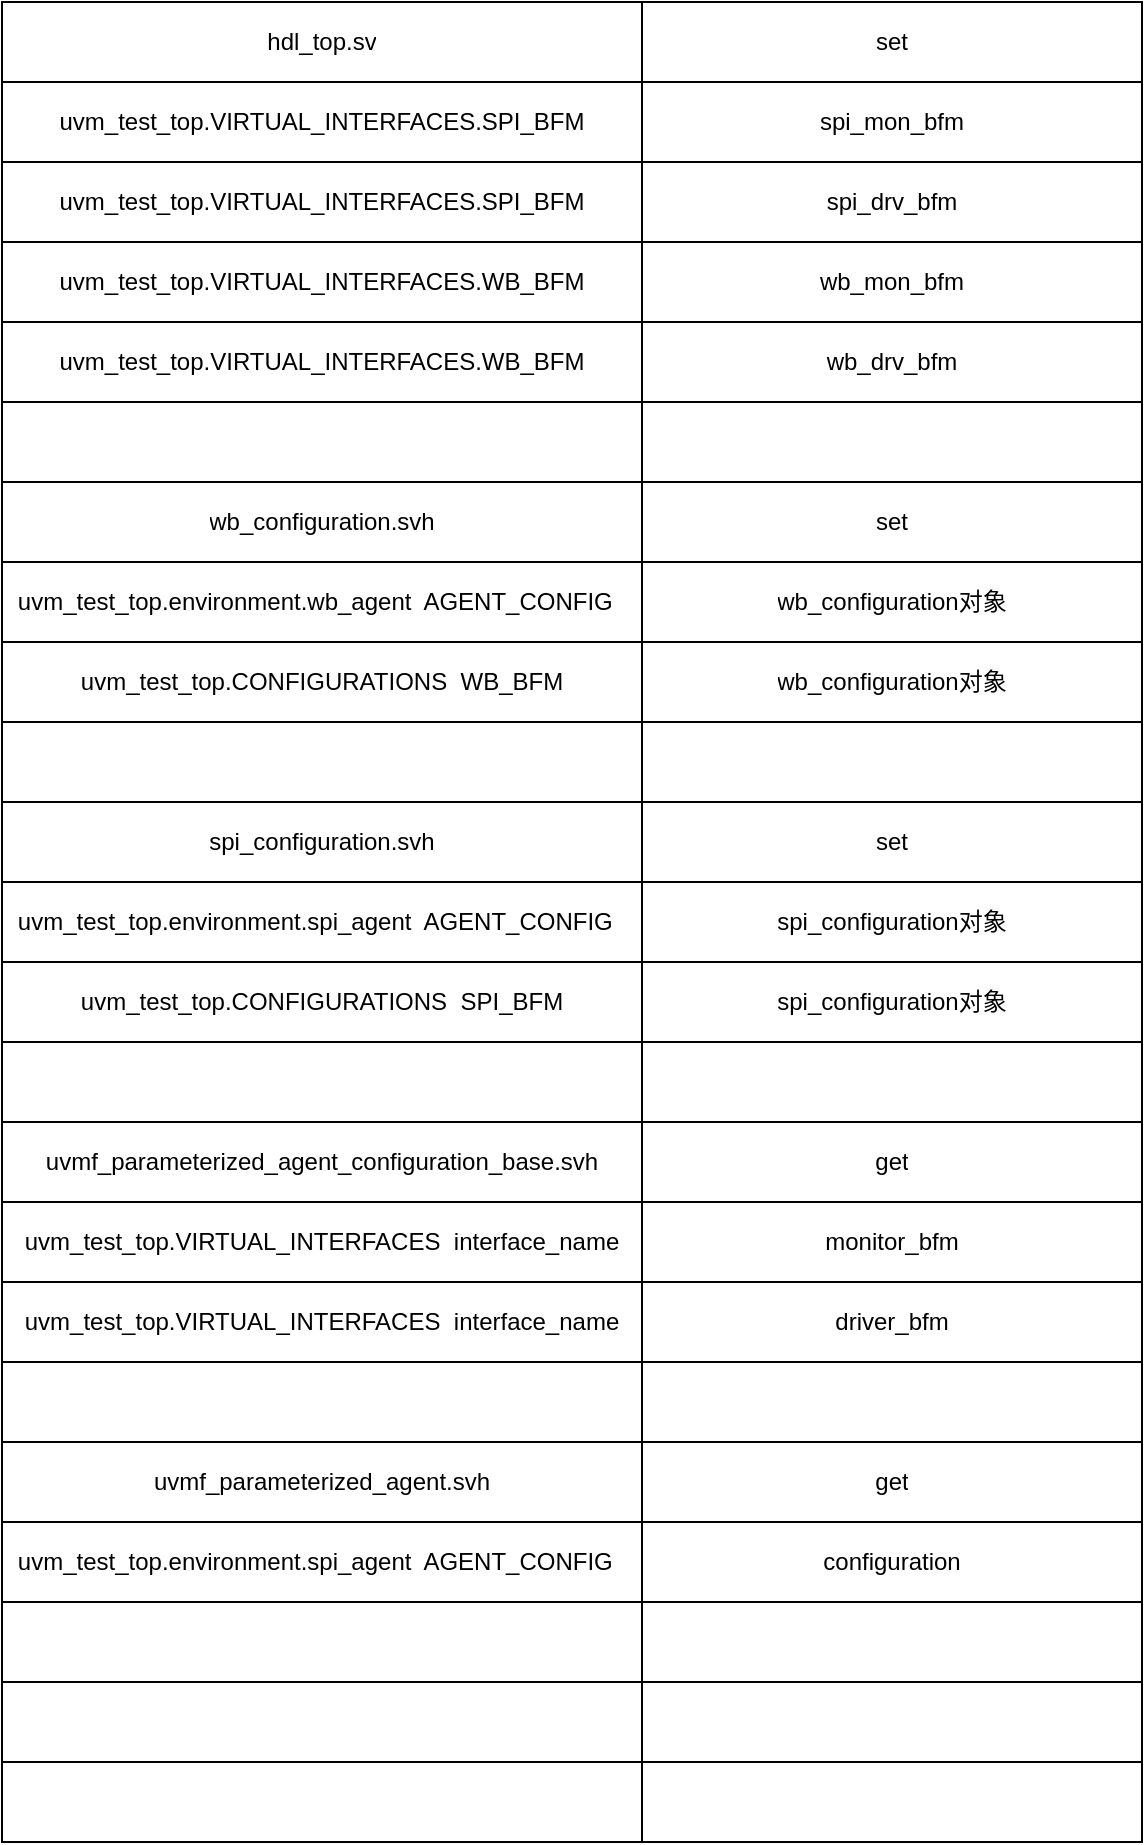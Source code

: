 <mxfile version="14.1.7" type="github">
  <diagram id="WSW8xZrhJjiLpJsR_UUB" name="第 1 页">
    <mxGraphModel dx="990" dy="1729" grid="1" gridSize="10" guides="1" tooltips="1" connect="1" arrows="1" fold="1" page="1" pageScale="1" pageWidth="827" pageHeight="1169" math="0" shadow="0">
      <root>
        <mxCell id="0" />
        <mxCell id="1" parent="0" />
        <mxCell id="j_vK4v9nBlvfzGYmeDym-2" value="" style="shape=table;html=1;whiteSpace=wrap;startSize=0;container=1;collapsible=0;childLayout=tableLayout;" vertex="1" parent="1">
          <mxGeometry x="80" y="-50" width="570" height="920" as="geometry" />
        </mxCell>
        <mxCell id="j_vK4v9nBlvfzGYmeDym-3" value="" style="shape=partialRectangle;html=1;whiteSpace=wrap;collapsible=0;dropTarget=0;pointerEvents=0;fillColor=none;top=0;left=0;bottom=0;right=0;points=[[0,0.5],[1,0.5]];portConstraint=eastwest;" vertex="1" parent="j_vK4v9nBlvfzGYmeDym-2">
          <mxGeometry width="570" height="40" as="geometry" />
        </mxCell>
        <mxCell id="j_vK4v9nBlvfzGYmeDym-4" value="hdl_top.sv" style="shape=partialRectangle;html=1;whiteSpace=wrap;connectable=0;overflow=hidden;fillColor=none;top=0;left=0;bottom=0;right=0;" vertex="1" parent="j_vK4v9nBlvfzGYmeDym-3">
          <mxGeometry width="320" height="40" as="geometry" />
        </mxCell>
        <mxCell id="j_vK4v9nBlvfzGYmeDym-5" value="set" style="shape=partialRectangle;html=1;whiteSpace=wrap;connectable=0;overflow=hidden;fillColor=none;top=0;left=0;bottom=0;right=0;" vertex="1" parent="j_vK4v9nBlvfzGYmeDym-3">
          <mxGeometry x="320" width="250" height="40" as="geometry" />
        </mxCell>
        <mxCell id="j_vK4v9nBlvfzGYmeDym-6" value="" style="shape=partialRectangle;html=1;whiteSpace=wrap;collapsible=0;dropTarget=0;pointerEvents=0;fillColor=none;top=0;left=0;bottom=0;right=0;points=[[0,0.5],[1,0.5]];portConstraint=eastwest;" vertex="1" parent="j_vK4v9nBlvfzGYmeDym-2">
          <mxGeometry y="40" width="570" height="40" as="geometry" />
        </mxCell>
        <mxCell id="j_vK4v9nBlvfzGYmeDym-7" value="" style="shape=partialRectangle;html=1;whiteSpace=wrap;connectable=0;overflow=hidden;fillColor=none;top=0;left=0;bottom=0;right=0;" vertex="1" parent="j_vK4v9nBlvfzGYmeDym-6">
          <mxGeometry width="320" height="40" as="geometry" />
        </mxCell>
        <mxCell id="j_vK4v9nBlvfzGYmeDym-8" value="" style="shape=partialRectangle;html=1;whiteSpace=wrap;connectable=0;overflow=hidden;fillColor=none;top=0;left=0;bottom=0;right=0;" vertex="1" parent="j_vK4v9nBlvfzGYmeDym-6">
          <mxGeometry x="320" width="250" height="40" as="geometry" />
        </mxCell>
        <mxCell id="j_vK4v9nBlvfzGYmeDym-9" value="" style="shape=partialRectangle;html=1;whiteSpace=wrap;collapsible=0;dropTarget=0;pointerEvents=0;fillColor=none;top=0;left=0;bottom=0;right=0;points=[[0,0.5],[1,0.5]];portConstraint=eastwest;" vertex="1" parent="j_vK4v9nBlvfzGYmeDym-2">
          <mxGeometry y="80" width="570" height="40" as="geometry" />
        </mxCell>
        <mxCell id="j_vK4v9nBlvfzGYmeDym-10" value="" style="shape=partialRectangle;html=1;whiteSpace=wrap;connectable=0;overflow=hidden;fillColor=none;top=0;left=0;bottom=0;right=0;" vertex="1" parent="j_vK4v9nBlvfzGYmeDym-9">
          <mxGeometry width="320" height="40" as="geometry" />
        </mxCell>
        <mxCell id="j_vK4v9nBlvfzGYmeDym-11" value="" style="shape=partialRectangle;html=1;whiteSpace=wrap;connectable=0;overflow=hidden;fillColor=none;top=0;left=0;bottom=0;right=0;" vertex="1" parent="j_vK4v9nBlvfzGYmeDym-9">
          <mxGeometry x="320" width="250" height="40" as="geometry" />
        </mxCell>
        <mxCell id="j_vK4v9nBlvfzGYmeDym-12" value="" style="shape=partialRectangle;html=1;whiteSpace=wrap;collapsible=0;dropTarget=0;pointerEvents=0;fillColor=none;top=0;left=0;bottom=0;right=0;points=[[0,0.5],[1,0.5]];portConstraint=eastwest;" vertex="1" parent="j_vK4v9nBlvfzGYmeDym-2">
          <mxGeometry y="120" width="570" height="40" as="geometry" />
        </mxCell>
        <mxCell id="j_vK4v9nBlvfzGYmeDym-13" value="" style="shape=partialRectangle;html=1;whiteSpace=wrap;connectable=0;overflow=hidden;fillColor=none;top=0;left=0;bottom=0;right=0;" vertex="1" parent="j_vK4v9nBlvfzGYmeDym-12">
          <mxGeometry width="320" height="40" as="geometry" />
        </mxCell>
        <mxCell id="j_vK4v9nBlvfzGYmeDym-14" value="" style="shape=partialRectangle;html=1;whiteSpace=wrap;connectable=0;overflow=hidden;fillColor=none;top=0;left=0;bottom=0;right=0;" vertex="1" parent="j_vK4v9nBlvfzGYmeDym-12">
          <mxGeometry x="320" width="250" height="40" as="geometry" />
        </mxCell>
        <mxCell id="j_vK4v9nBlvfzGYmeDym-15" value="" style="shape=partialRectangle;html=1;whiteSpace=wrap;collapsible=0;dropTarget=0;pointerEvents=0;fillColor=none;top=0;left=0;bottom=0;right=0;points=[[0,0.5],[1,0.5]];portConstraint=eastwest;" vertex="1" parent="j_vK4v9nBlvfzGYmeDym-2">
          <mxGeometry y="160" width="570" height="40" as="geometry" />
        </mxCell>
        <mxCell id="j_vK4v9nBlvfzGYmeDym-16" value="" style="shape=partialRectangle;html=1;whiteSpace=wrap;connectable=0;overflow=hidden;fillColor=none;top=0;left=0;bottom=0;right=0;" vertex="1" parent="j_vK4v9nBlvfzGYmeDym-15">
          <mxGeometry width="320" height="40" as="geometry" />
        </mxCell>
        <mxCell id="j_vK4v9nBlvfzGYmeDym-17" value="" style="shape=partialRectangle;html=1;whiteSpace=wrap;connectable=0;overflow=hidden;fillColor=none;top=0;left=0;bottom=0;right=0;" vertex="1" parent="j_vK4v9nBlvfzGYmeDym-15">
          <mxGeometry x="320" width="250" height="40" as="geometry" />
        </mxCell>
        <mxCell id="j_vK4v9nBlvfzGYmeDym-18" value="" style="shape=partialRectangle;html=1;whiteSpace=wrap;collapsible=0;dropTarget=0;pointerEvents=0;fillColor=none;top=0;left=0;bottom=0;right=0;points=[[0,0.5],[1,0.5]];portConstraint=eastwest;" vertex="1" parent="j_vK4v9nBlvfzGYmeDym-2">
          <mxGeometry y="200" width="570" height="40" as="geometry" />
        </mxCell>
        <mxCell id="j_vK4v9nBlvfzGYmeDym-19" value="" style="shape=partialRectangle;html=1;whiteSpace=wrap;connectable=0;overflow=hidden;fillColor=none;top=0;left=0;bottom=0;right=0;" vertex="1" parent="j_vK4v9nBlvfzGYmeDym-18">
          <mxGeometry width="320" height="40" as="geometry" />
        </mxCell>
        <mxCell id="j_vK4v9nBlvfzGYmeDym-20" value="" style="shape=partialRectangle;html=1;whiteSpace=wrap;connectable=0;overflow=hidden;fillColor=none;top=0;left=0;bottom=0;right=0;" vertex="1" parent="j_vK4v9nBlvfzGYmeDym-18">
          <mxGeometry x="320" width="250" height="40" as="geometry" />
        </mxCell>
        <mxCell id="j_vK4v9nBlvfzGYmeDym-21" value="" style="shape=partialRectangle;html=1;whiteSpace=wrap;collapsible=0;dropTarget=0;pointerEvents=0;fillColor=none;top=0;left=0;bottom=0;right=0;points=[[0,0.5],[1,0.5]];portConstraint=eastwest;" vertex="1" parent="j_vK4v9nBlvfzGYmeDym-2">
          <mxGeometry y="240" width="570" height="40" as="geometry" />
        </mxCell>
        <mxCell id="j_vK4v9nBlvfzGYmeDym-22" value="wb_configuration.svh" style="shape=partialRectangle;html=1;whiteSpace=wrap;connectable=0;overflow=hidden;fillColor=none;top=0;left=0;bottom=0;right=0;" vertex="1" parent="j_vK4v9nBlvfzGYmeDym-21">
          <mxGeometry width="320" height="40" as="geometry" />
        </mxCell>
        <mxCell id="j_vK4v9nBlvfzGYmeDym-23" value="set" style="shape=partialRectangle;html=1;whiteSpace=wrap;connectable=0;overflow=hidden;fillColor=none;top=0;left=0;bottom=0;right=0;" vertex="1" parent="j_vK4v9nBlvfzGYmeDym-21">
          <mxGeometry x="320" width="250" height="40" as="geometry" />
        </mxCell>
        <mxCell id="j_vK4v9nBlvfzGYmeDym-24" value="" style="shape=partialRectangle;html=1;whiteSpace=wrap;collapsible=0;dropTarget=0;pointerEvents=0;fillColor=none;top=0;left=0;bottom=0;right=0;points=[[0,0.5],[1,0.5]];portConstraint=eastwest;" vertex="1" parent="j_vK4v9nBlvfzGYmeDym-2">
          <mxGeometry y="280" width="570" height="40" as="geometry" />
        </mxCell>
        <mxCell id="j_vK4v9nBlvfzGYmeDym-25" value="uvm_test_top.environment.wb_agent&amp;nbsp; AGENT_CONFIG&amp;nbsp;&amp;nbsp;" style="shape=partialRectangle;html=1;whiteSpace=wrap;connectable=0;overflow=hidden;fillColor=none;top=0;left=0;bottom=0;right=0;" vertex="1" parent="j_vK4v9nBlvfzGYmeDym-24">
          <mxGeometry width="320" height="40" as="geometry" />
        </mxCell>
        <mxCell id="j_vK4v9nBlvfzGYmeDym-26" value="wb_configuration对象" style="shape=partialRectangle;html=1;whiteSpace=wrap;connectable=0;overflow=hidden;fillColor=none;top=0;left=0;bottom=0;right=0;" vertex="1" parent="j_vK4v9nBlvfzGYmeDym-24">
          <mxGeometry x="320" width="250" height="40" as="geometry" />
        </mxCell>
        <mxCell id="j_vK4v9nBlvfzGYmeDym-27" value="" style="shape=partialRectangle;html=1;whiteSpace=wrap;collapsible=0;dropTarget=0;pointerEvents=0;fillColor=none;top=0;left=0;bottom=0;right=0;points=[[0,0.5],[1,0.5]];portConstraint=eastwest;" vertex="1" parent="j_vK4v9nBlvfzGYmeDym-2">
          <mxGeometry y="320" width="570" height="40" as="geometry" />
        </mxCell>
        <mxCell id="j_vK4v9nBlvfzGYmeDym-28" value="uvm_test_top.CONFIGURATIONS&amp;nbsp; WB_BFM" style="shape=partialRectangle;html=1;whiteSpace=wrap;connectable=0;overflow=hidden;fillColor=none;top=0;left=0;bottom=0;right=0;" vertex="1" parent="j_vK4v9nBlvfzGYmeDym-27">
          <mxGeometry width="320" height="40" as="geometry" />
        </mxCell>
        <mxCell id="j_vK4v9nBlvfzGYmeDym-29" value="&lt;span&gt;wb_configuration对象&lt;/span&gt;" style="shape=partialRectangle;html=1;whiteSpace=wrap;connectable=0;overflow=hidden;fillColor=none;top=0;left=0;bottom=0;right=0;" vertex="1" parent="j_vK4v9nBlvfzGYmeDym-27">
          <mxGeometry x="320" width="250" height="40" as="geometry" />
        </mxCell>
        <mxCell id="j_vK4v9nBlvfzGYmeDym-30" value="" style="shape=partialRectangle;html=1;whiteSpace=wrap;collapsible=0;dropTarget=0;pointerEvents=0;fillColor=none;top=0;left=0;bottom=0;right=0;points=[[0,0.5],[1,0.5]];portConstraint=eastwest;" vertex="1" parent="j_vK4v9nBlvfzGYmeDym-2">
          <mxGeometry y="360" width="570" height="40" as="geometry" />
        </mxCell>
        <mxCell id="j_vK4v9nBlvfzGYmeDym-31" value="" style="shape=partialRectangle;html=1;whiteSpace=wrap;connectable=0;overflow=hidden;fillColor=none;top=0;left=0;bottom=0;right=0;" vertex="1" parent="j_vK4v9nBlvfzGYmeDym-30">
          <mxGeometry width="320" height="40" as="geometry" />
        </mxCell>
        <mxCell id="j_vK4v9nBlvfzGYmeDym-32" value="" style="shape=partialRectangle;html=1;whiteSpace=wrap;connectable=0;overflow=hidden;fillColor=none;top=0;left=0;bottom=0;right=0;" vertex="1" parent="j_vK4v9nBlvfzGYmeDym-30">
          <mxGeometry x="320" width="250" height="40" as="geometry" />
        </mxCell>
        <mxCell id="j_vK4v9nBlvfzGYmeDym-33" value="" style="shape=partialRectangle;html=1;whiteSpace=wrap;collapsible=0;dropTarget=0;pointerEvents=0;fillColor=none;top=0;left=0;bottom=0;right=0;points=[[0,0.5],[1,0.5]];portConstraint=eastwest;" vertex="1" parent="j_vK4v9nBlvfzGYmeDym-2">
          <mxGeometry y="400" width="570" height="40" as="geometry" />
        </mxCell>
        <mxCell id="j_vK4v9nBlvfzGYmeDym-34" value="" style="shape=partialRectangle;html=1;whiteSpace=wrap;connectable=0;overflow=hidden;fillColor=none;top=0;left=0;bottom=0;right=0;" vertex="1" parent="j_vK4v9nBlvfzGYmeDym-33">
          <mxGeometry width="320" height="40" as="geometry" />
        </mxCell>
        <mxCell id="j_vK4v9nBlvfzGYmeDym-35" value="" style="shape=partialRectangle;html=1;whiteSpace=wrap;connectable=0;overflow=hidden;fillColor=none;top=0;left=0;bottom=0;right=0;" vertex="1" parent="j_vK4v9nBlvfzGYmeDym-33">
          <mxGeometry x="320" width="250" height="40" as="geometry" />
        </mxCell>
        <mxCell id="j_vK4v9nBlvfzGYmeDym-36" value="" style="shape=partialRectangle;html=1;whiteSpace=wrap;collapsible=0;dropTarget=0;pointerEvents=0;fillColor=none;top=0;left=0;bottom=0;right=0;points=[[0,0.5],[1,0.5]];portConstraint=eastwest;" vertex="1" parent="j_vK4v9nBlvfzGYmeDym-2">
          <mxGeometry y="440" width="570" height="40" as="geometry" />
        </mxCell>
        <mxCell id="j_vK4v9nBlvfzGYmeDym-37" value="" style="shape=partialRectangle;html=1;whiteSpace=wrap;connectable=0;overflow=hidden;fillColor=none;top=0;left=0;bottom=0;right=0;" vertex="1" parent="j_vK4v9nBlvfzGYmeDym-36">
          <mxGeometry width="320" height="40" as="geometry" />
        </mxCell>
        <mxCell id="j_vK4v9nBlvfzGYmeDym-38" value="" style="shape=partialRectangle;html=1;whiteSpace=wrap;connectable=0;overflow=hidden;fillColor=none;top=0;left=0;bottom=0;right=0;" vertex="1" parent="j_vK4v9nBlvfzGYmeDym-36">
          <mxGeometry x="320" width="250" height="40" as="geometry" />
        </mxCell>
        <mxCell id="j_vK4v9nBlvfzGYmeDym-39" value="" style="shape=partialRectangle;html=1;whiteSpace=wrap;collapsible=0;dropTarget=0;pointerEvents=0;fillColor=none;top=0;left=0;bottom=0;right=0;points=[[0,0.5],[1,0.5]];portConstraint=eastwest;" vertex="1" parent="j_vK4v9nBlvfzGYmeDym-2">
          <mxGeometry y="480" width="570" height="40" as="geometry" />
        </mxCell>
        <mxCell id="j_vK4v9nBlvfzGYmeDym-40" value="" style="shape=partialRectangle;html=1;whiteSpace=wrap;connectable=0;overflow=hidden;fillColor=none;top=0;left=0;bottom=0;right=0;" vertex="1" parent="j_vK4v9nBlvfzGYmeDym-39">
          <mxGeometry width="320" height="40" as="geometry" />
        </mxCell>
        <mxCell id="j_vK4v9nBlvfzGYmeDym-41" value="" style="shape=partialRectangle;html=1;whiteSpace=wrap;connectable=0;overflow=hidden;fillColor=none;top=0;left=0;bottom=0;right=0;" vertex="1" parent="j_vK4v9nBlvfzGYmeDym-39">
          <mxGeometry x="320" width="250" height="40" as="geometry" />
        </mxCell>
        <mxCell id="j_vK4v9nBlvfzGYmeDym-42" value="" style="shape=partialRectangle;html=1;whiteSpace=wrap;collapsible=0;dropTarget=0;pointerEvents=0;fillColor=none;top=0;left=0;bottom=0;right=0;points=[[0,0.5],[1,0.5]];portConstraint=eastwest;" vertex="1" parent="j_vK4v9nBlvfzGYmeDym-2">
          <mxGeometry y="520" width="570" height="40" as="geometry" />
        </mxCell>
        <mxCell id="j_vK4v9nBlvfzGYmeDym-43" value="" style="shape=partialRectangle;html=1;whiteSpace=wrap;connectable=0;overflow=hidden;fillColor=none;top=0;left=0;bottom=0;right=0;" vertex="1" parent="j_vK4v9nBlvfzGYmeDym-42">
          <mxGeometry width="320" height="40" as="geometry" />
        </mxCell>
        <mxCell id="j_vK4v9nBlvfzGYmeDym-44" value="" style="shape=partialRectangle;html=1;whiteSpace=wrap;connectable=0;overflow=hidden;fillColor=none;top=0;left=0;bottom=0;right=0;" vertex="1" parent="j_vK4v9nBlvfzGYmeDym-42">
          <mxGeometry x="320" width="250" height="40" as="geometry" />
        </mxCell>
        <mxCell id="j_vK4v9nBlvfzGYmeDym-45" value="" style="shape=partialRectangle;html=1;whiteSpace=wrap;collapsible=0;dropTarget=0;pointerEvents=0;fillColor=none;top=0;left=0;bottom=0;right=0;points=[[0,0.5],[1,0.5]];portConstraint=eastwest;" vertex="1" parent="j_vK4v9nBlvfzGYmeDym-2">
          <mxGeometry y="560" width="570" height="40" as="geometry" />
        </mxCell>
        <mxCell id="j_vK4v9nBlvfzGYmeDym-46" value="" style="shape=partialRectangle;html=1;whiteSpace=wrap;connectable=0;overflow=hidden;fillColor=none;top=0;left=0;bottom=0;right=0;" vertex="1" parent="j_vK4v9nBlvfzGYmeDym-45">
          <mxGeometry width="320" height="40" as="geometry" />
        </mxCell>
        <mxCell id="j_vK4v9nBlvfzGYmeDym-47" value="" style="shape=partialRectangle;html=1;whiteSpace=wrap;connectable=0;overflow=hidden;fillColor=none;top=0;left=0;bottom=0;right=0;" vertex="1" parent="j_vK4v9nBlvfzGYmeDym-45">
          <mxGeometry x="320" width="250" height="40" as="geometry" />
        </mxCell>
        <mxCell id="j_vK4v9nBlvfzGYmeDym-48" value="" style="shape=partialRectangle;html=1;whiteSpace=wrap;collapsible=0;dropTarget=0;pointerEvents=0;fillColor=none;top=0;left=0;bottom=0;right=0;points=[[0,0.5],[1,0.5]];portConstraint=eastwest;" vertex="1" parent="j_vK4v9nBlvfzGYmeDym-2">
          <mxGeometry y="600" width="570" height="40" as="geometry" />
        </mxCell>
        <mxCell id="j_vK4v9nBlvfzGYmeDym-49" value="" style="shape=partialRectangle;html=1;whiteSpace=wrap;connectable=0;overflow=hidden;fillColor=none;top=0;left=0;bottom=0;right=0;" vertex="1" parent="j_vK4v9nBlvfzGYmeDym-48">
          <mxGeometry width="320" height="40" as="geometry" />
        </mxCell>
        <mxCell id="j_vK4v9nBlvfzGYmeDym-50" value="" style="shape=partialRectangle;html=1;whiteSpace=wrap;connectable=0;overflow=hidden;fillColor=none;top=0;left=0;bottom=0;right=0;" vertex="1" parent="j_vK4v9nBlvfzGYmeDym-48">
          <mxGeometry x="320" width="250" height="40" as="geometry" />
        </mxCell>
        <mxCell id="j_vK4v9nBlvfzGYmeDym-51" value="" style="shape=partialRectangle;html=1;whiteSpace=wrap;collapsible=0;dropTarget=0;pointerEvents=0;fillColor=none;top=0;left=0;bottom=0;right=0;points=[[0,0.5],[1,0.5]];portConstraint=eastwest;" vertex="1" parent="j_vK4v9nBlvfzGYmeDym-2">
          <mxGeometry y="640" width="570" height="40" as="geometry" />
        </mxCell>
        <mxCell id="j_vK4v9nBlvfzGYmeDym-52" value="" style="shape=partialRectangle;html=1;whiteSpace=wrap;connectable=0;overflow=hidden;fillColor=none;top=0;left=0;bottom=0;right=0;" vertex="1" parent="j_vK4v9nBlvfzGYmeDym-51">
          <mxGeometry width="320" height="40" as="geometry" />
        </mxCell>
        <mxCell id="j_vK4v9nBlvfzGYmeDym-53" value="" style="shape=partialRectangle;html=1;whiteSpace=wrap;connectable=0;overflow=hidden;fillColor=none;top=0;left=0;bottom=0;right=0;" vertex="1" parent="j_vK4v9nBlvfzGYmeDym-51">
          <mxGeometry x="320" width="250" height="40" as="geometry" />
        </mxCell>
        <mxCell id="j_vK4v9nBlvfzGYmeDym-70" value="" style="shape=partialRectangle;html=1;whiteSpace=wrap;collapsible=0;dropTarget=0;pointerEvents=0;fillColor=none;top=0;left=0;bottom=0;right=0;points=[[0,0.5],[1,0.5]];portConstraint=eastwest;" vertex="1" parent="j_vK4v9nBlvfzGYmeDym-2">
          <mxGeometry y="680" width="570" height="40" as="geometry" />
        </mxCell>
        <mxCell id="j_vK4v9nBlvfzGYmeDym-71" value="" style="shape=partialRectangle;html=1;whiteSpace=wrap;connectable=0;overflow=hidden;fillColor=none;top=0;left=0;bottom=0;right=0;" vertex="1" parent="j_vK4v9nBlvfzGYmeDym-70">
          <mxGeometry width="320" height="40" as="geometry" />
        </mxCell>
        <mxCell id="j_vK4v9nBlvfzGYmeDym-72" value="" style="shape=partialRectangle;html=1;whiteSpace=wrap;connectable=0;overflow=hidden;fillColor=none;top=0;left=0;bottom=0;right=0;" vertex="1" parent="j_vK4v9nBlvfzGYmeDym-70">
          <mxGeometry x="320" width="250" height="40" as="geometry" />
        </mxCell>
        <mxCell id="j_vK4v9nBlvfzGYmeDym-85" value="" style="shape=partialRectangle;html=1;whiteSpace=wrap;collapsible=0;dropTarget=0;pointerEvents=0;fillColor=none;top=0;left=0;bottom=0;right=0;points=[[0,0.5],[1,0.5]];portConstraint=eastwest;" vertex="1" parent="j_vK4v9nBlvfzGYmeDym-2">
          <mxGeometry y="720" width="570" height="40" as="geometry" />
        </mxCell>
        <mxCell id="j_vK4v9nBlvfzGYmeDym-86" value="uvmf_parameterized_agent.svh" style="shape=partialRectangle;html=1;whiteSpace=wrap;connectable=0;overflow=hidden;fillColor=none;top=0;left=0;bottom=0;right=0;" vertex="1" parent="j_vK4v9nBlvfzGYmeDym-85">
          <mxGeometry width="320" height="40" as="geometry" />
        </mxCell>
        <mxCell id="j_vK4v9nBlvfzGYmeDym-87" value="get" style="shape=partialRectangle;html=1;whiteSpace=wrap;connectable=0;overflow=hidden;fillColor=none;top=0;left=0;bottom=0;right=0;" vertex="1" parent="j_vK4v9nBlvfzGYmeDym-85">
          <mxGeometry x="320" width="250" height="40" as="geometry" />
        </mxCell>
        <mxCell id="j_vK4v9nBlvfzGYmeDym-88" value="" style="shape=partialRectangle;html=1;whiteSpace=wrap;collapsible=0;dropTarget=0;pointerEvents=0;fillColor=none;top=0;left=0;bottom=0;right=0;points=[[0,0.5],[1,0.5]];portConstraint=eastwest;" vertex="1" parent="j_vK4v9nBlvfzGYmeDym-2">
          <mxGeometry y="760" width="570" height="40" as="geometry" />
        </mxCell>
        <mxCell id="j_vK4v9nBlvfzGYmeDym-89" value="&lt;span&gt;uvm_test_top.environment.spi_agent&amp;nbsp; AGENT_CONFIG&amp;nbsp;&amp;nbsp;&lt;/span&gt;" style="shape=partialRectangle;html=1;whiteSpace=wrap;connectable=0;overflow=hidden;fillColor=none;top=0;left=0;bottom=0;right=0;" vertex="1" parent="j_vK4v9nBlvfzGYmeDym-88">
          <mxGeometry width="320" height="40" as="geometry" />
        </mxCell>
        <mxCell id="j_vK4v9nBlvfzGYmeDym-90" value="configuration" style="shape=partialRectangle;html=1;whiteSpace=wrap;connectable=0;overflow=hidden;fillColor=none;top=0;left=0;bottom=0;right=0;" vertex="1" parent="j_vK4v9nBlvfzGYmeDym-88">
          <mxGeometry x="320" width="250" height="40" as="geometry" />
        </mxCell>
        <mxCell id="j_vK4v9nBlvfzGYmeDym-91" value="" style="shape=partialRectangle;html=1;whiteSpace=wrap;collapsible=0;dropTarget=0;pointerEvents=0;fillColor=none;top=0;left=0;bottom=0;right=0;points=[[0,0.5],[1,0.5]];portConstraint=eastwest;" vertex="1" parent="j_vK4v9nBlvfzGYmeDym-2">
          <mxGeometry y="800" width="570" height="40" as="geometry" />
        </mxCell>
        <mxCell id="j_vK4v9nBlvfzGYmeDym-92" value="" style="shape=partialRectangle;html=1;whiteSpace=wrap;connectable=0;overflow=hidden;fillColor=none;top=0;left=0;bottom=0;right=0;" vertex="1" parent="j_vK4v9nBlvfzGYmeDym-91">
          <mxGeometry width="320" height="40" as="geometry" />
        </mxCell>
        <mxCell id="j_vK4v9nBlvfzGYmeDym-93" value="" style="shape=partialRectangle;html=1;whiteSpace=wrap;connectable=0;overflow=hidden;fillColor=none;top=0;left=0;bottom=0;right=0;" vertex="1" parent="j_vK4v9nBlvfzGYmeDym-91">
          <mxGeometry x="320" width="250" height="40" as="geometry" />
        </mxCell>
        <mxCell id="j_vK4v9nBlvfzGYmeDym-94" value="" style="shape=partialRectangle;html=1;whiteSpace=wrap;collapsible=0;dropTarget=0;pointerEvents=0;fillColor=none;top=0;left=0;bottom=0;right=0;points=[[0,0.5],[1,0.5]];portConstraint=eastwest;" vertex="1" parent="j_vK4v9nBlvfzGYmeDym-2">
          <mxGeometry y="840" width="570" height="40" as="geometry" />
        </mxCell>
        <mxCell id="j_vK4v9nBlvfzGYmeDym-95" value="" style="shape=partialRectangle;html=1;whiteSpace=wrap;connectable=0;overflow=hidden;fillColor=none;top=0;left=0;bottom=0;right=0;" vertex="1" parent="j_vK4v9nBlvfzGYmeDym-94">
          <mxGeometry width="320" height="40" as="geometry" />
        </mxCell>
        <mxCell id="j_vK4v9nBlvfzGYmeDym-96" value="" style="shape=partialRectangle;html=1;whiteSpace=wrap;connectable=0;overflow=hidden;fillColor=none;top=0;left=0;bottom=0;right=0;" vertex="1" parent="j_vK4v9nBlvfzGYmeDym-94">
          <mxGeometry x="320" width="250" height="40" as="geometry" />
        </mxCell>
        <mxCell id="j_vK4v9nBlvfzGYmeDym-97" value="" style="shape=partialRectangle;html=1;whiteSpace=wrap;collapsible=0;dropTarget=0;pointerEvents=0;fillColor=none;top=0;left=0;bottom=0;right=0;points=[[0,0.5],[1,0.5]];portConstraint=eastwest;" vertex="1" parent="j_vK4v9nBlvfzGYmeDym-2">
          <mxGeometry y="880" width="570" height="40" as="geometry" />
        </mxCell>
        <mxCell id="j_vK4v9nBlvfzGYmeDym-98" value="" style="shape=partialRectangle;html=1;whiteSpace=wrap;connectable=0;overflow=hidden;fillColor=none;top=0;left=0;bottom=0;right=0;" vertex="1" parent="j_vK4v9nBlvfzGYmeDym-97">
          <mxGeometry width="320" height="40" as="geometry" />
        </mxCell>
        <mxCell id="j_vK4v9nBlvfzGYmeDym-99" value="" style="shape=partialRectangle;html=1;whiteSpace=wrap;connectable=0;overflow=hidden;fillColor=none;top=0;left=0;bottom=0;right=0;" vertex="1" parent="j_vK4v9nBlvfzGYmeDym-97">
          <mxGeometry x="320" width="250" height="40" as="geometry" />
        </mxCell>
        <mxCell id="j_vK4v9nBlvfzGYmeDym-56" value="uvm_test_top.VIRTUAL_INTERFACES.SPI_BFM" style="shape=partialRectangle;html=1;whiteSpace=wrap;connectable=0;overflow=hidden;fillColor=none;top=0;left=0;bottom=0;right=0;" vertex="1" parent="1">
          <mxGeometry x="80" y="-10" width="320" height="40" as="geometry" />
        </mxCell>
        <mxCell id="j_vK4v9nBlvfzGYmeDym-57" value="spi_mon_bfm" style="shape=partialRectangle;html=1;whiteSpace=wrap;connectable=0;overflow=hidden;fillColor=none;top=0;left=0;bottom=0;right=0;" vertex="1" parent="1">
          <mxGeometry x="400" y="-10" width="250" height="40" as="geometry" />
        </mxCell>
        <mxCell id="j_vK4v9nBlvfzGYmeDym-58" value="&lt;span&gt;uvm_test_top.VIRTUAL_INTERFACES.SPI_BFM&lt;/span&gt;" style="shape=partialRectangle;html=1;whiteSpace=wrap;connectable=0;overflow=hidden;fillColor=none;top=0;left=0;bottom=0;right=0;" vertex="1" parent="1">
          <mxGeometry x="80" y="30" width="320" height="40" as="geometry" />
        </mxCell>
        <mxCell id="j_vK4v9nBlvfzGYmeDym-59" value="spi_drv_bfm" style="shape=partialRectangle;html=1;whiteSpace=wrap;connectable=0;overflow=hidden;fillColor=none;top=0;left=0;bottom=0;right=0;" vertex="1" parent="1">
          <mxGeometry x="400" y="30" width="250" height="40" as="geometry" />
        </mxCell>
        <mxCell id="j_vK4v9nBlvfzGYmeDym-60" value="uvm_test_top.VIRTUAL_INTERFACES.WB_BFM" style="shape=partialRectangle;html=1;whiteSpace=wrap;connectable=0;overflow=hidden;fillColor=none;top=0;left=0;bottom=0;right=0;" vertex="1" parent="1">
          <mxGeometry x="80" y="70" width="320" height="40" as="geometry" />
        </mxCell>
        <mxCell id="j_vK4v9nBlvfzGYmeDym-61" value="wb_mon_bfm" style="shape=partialRectangle;html=1;whiteSpace=wrap;connectable=0;overflow=hidden;fillColor=none;top=0;left=0;bottom=0;right=0;" vertex="1" parent="1">
          <mxGeometry x="400" y="70" width="250" height="40" as="geometry" />
        </mxCell>
        <mxCell id="j_vK4v9nBlvfzGYmeDym-62" value="uvm_test_top.VIRTUAL_INTERFACES.WB_BFM" style="shape=partialRectangle;html=1;whiteSpace=wrap;connectable=0;overflow=hidden;fillColor=none;top=0;left=0;bottom=0;right=0;" vertex="1" parent="1">
          <mxGeometry x="80" y="110" width="320" height="40" as="geometry" />
        </mxCell>
        <mxCell id="j_vK4v9nBlvfzGYmeDym-63" value="wb_drv_bfm" style="shape=partialRectangle;html=1;whiteSpace=wrap;connectable=0;overflow=hidden;fillColor=none;top=0;left=0;bottom=0;right=0;" vertex="1" parent="1">
          <mxGeometry x="400" y="110" width="250" height="40" as="geometry" />
        </mxCell>
        <mxCell id="j_vK4v9nBlvfzGYmeDym-73" value="uvmf_parameterized_agent_configuration_base.svh" style="shape=partialRectangle;html=1;whiteSpace=wrap;connectable=0;overflow=hidden;fillColor=none;top=0;left=0;bottom=0;right=0;" vertex="1" parent="1">
          <mxGeometry x="80" y="510" width="320" height="40" as="geometry" />
        </mxCell>
        <mxCell id="j_vK4v9nBlvfzGYmeDym-74" value="get" style="shape=partialRectangle;html=1;whiteSpace=wrap;connectable=0;overflow=hidden;fillColor=none;top=0;left=0;bottom=0;right=0;" vertex="1" parent="1">
          <mxGeometry x="400" y="510" width="250" height="40" as="geometry" />
        </mxCell>
        <mxCell id="j_vK4v9nBlvfzGYmeDym-75" value="uvm_test_top.VIRTUAL_INTERFACES&amp;nbsp;&amp;nbsp;interface_name" style="shape=partialRectangle;html=1;whiteSpace=wrap;connectable=0;overflow=hidden;fillColor=none;top=0;left=0;bottom=0;right=0;" vertex="1" parent="1">
          <mxGeometry x="80" y="550" width="320" height="40" as="geometry" />
        </mxCell>
        <mxCell id="j_vK4v9nBlvfzGYmeDym-76" value="monitor_bfm" style="shape=partialRectangle;html=1;whiteSpace=wrap;connectable=0;overflow=hidden;fillColor=none;top=0;left=0;bottom=0;right=0;" vertex="1" parent="1">
          <mxGeometry x="400" y="550" width="250" height="40" as="geometry" />
        </mxCell>
        <mxCell id="j_vK4v9nBlvfzGYmeDym-77" value="uvm_test_top.&lt;span&gt;VIRTUAL_INTERFACES&amp;nbsp;&amp;nbsp;interface_name&lt;/span&gt;" style="shape=partialRectangle;html=1;whiteSpace=wrap;connectable=0;overflow=hidden;fillColor=none;top=0;left=0;bottom=0;right=0;" vertex="1" parent="1">
          <mxGeometry x="80" y="590" width="320" height="40" as="geometry" />
        </mxCell>
        <mxCell id="j_vK4v9nBlvfzGYmeDym-78" value="driver_bfm" style="shape=partialRectangle;html=1;whiteSpace=wrap;connectable=0;overflow=hidden;fillColor=none;top=0;left=0;bottom=0;right=0;" vertex="1" parent="1">
          <mxGeometry x="400" y="590" width="250" height="40" as="geometry" />
        </mxCell>
        <mxCell id="j_vK4v9nBlvfzGYmeDym-79" value="spi_configuration.svh" style="shape=partialRectangle;html=1;whiteSpace=wrap;connectable=0;overflow=hidden;fillColor=none;top=0;left=0;bottom=0;right=0;" vertex="1" parent="1">
          <mxGeometry x="80" y="350" width="320" height="40" as="geometry" />
        </mxCell>
        <mxCell id="j_vK4v9nBlvfzGYmeDym-80" value="set" style="shape=partialRectangle;html=1;whiteSpace=wrap;connectable=0;overflow=hidden;fillColor=none;top=0;left=0;bottom=0;right=0;" vertex="1" parent="1">
          <mxGeometry x="400" y="350" width="250" height="40" as="geometry" />
        </mxCell>
        <mxCell id="j_vK4v9nBlvfzGYmeDym-81" value="uvm_test_top.environment.spi_agent&amp;nbsp; AGENT_CONFIG&amp;nbsp;&amp;nbsp;" style="shape=partialRectangle;html=1;whiteSpace=wrap;connectable=0;overflow=hidden;fillColor=none;top=0;left=0;bottom=0;right=0;" vertex="1" parent="1">
          <mxGeometry x="80" y="390" width="320" height="40" as="geometry" />
        </mxCell>
        <mxCell id="j_vK4v9nBlvfzGYmeDym-82" value="spi_configuration对象" style="shape=partialRectangle;html=1;whiteSpace=wrap;connectable=0;overflow=hidden;fillColor=none;top=0;left=0;bottom=0;right=0;" vertex="1" parent="1">
          <mxGeometry x="400" y="390" width="250" height="40" as="geometry" />
        </mxCell>
        <mxCell id="j_vK4v9nBlvfzGYmeDym-83" value="uvm_test_top.CONFIGURATIONS&amp;nbsp; SPI_BFM" style="shape=partialRectangle;html=1;whiteSpace=wrap;connectable=0;overflow=hidden;fillColor=none;top=0;left=0;bottom=0;right=0;" vertex="1" parent="1">
          <mxGeometry x="80" y="430" width="320" height="40" as="geometry" />
        </mxCell>
        <mxCell id="j_vK4v9nBlvfzGYmeDym-84" value="&lt;span&gt;spi_configuration对象&lt;/span&gt;" style="shape=partialRectangle;html=1;whiteSpace=wrap;connectable=0;overflow=hidden;fillColor=none;top=0;left=0;bottom=0;right=0;" vertex="1" parent="1">
          <mxGeometry x="400" y="430" width="250" height="40" as="geometry" />
        </mxCell>
      </root>
    </mxGraphModel>
  </diagram>
</mxfile>
